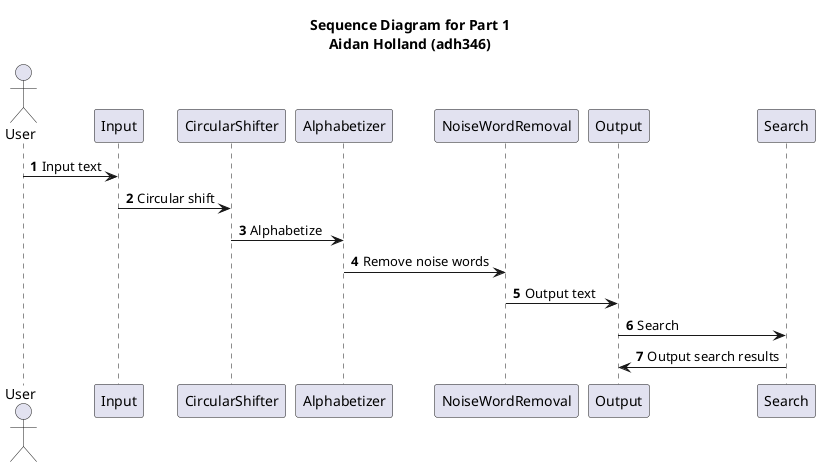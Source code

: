 @startuml SE 311 - Assignment 2 Part 1

title
  Sequence Diagram for Part 1
  Aidan Holland (adh346)
endtitle

'https://plantuml.com/sequence-diagram

autonumber

actor User
participant Input
participant CircularShifter
participant Alphabetizer
participant NoiseWordRemoval
participant Output
participant Search

User -> Input: Input text
Input -> CircularShifter: Circular shift
CircularShifter -> Alphabetizer: Alphabetize
Alphabetizer -> NoiseWordRemoval: Remove noise words
NoiseWordRemoval -> Output: Output text
Output -> Search: Search
Search -> Output: Output search results

@enduml